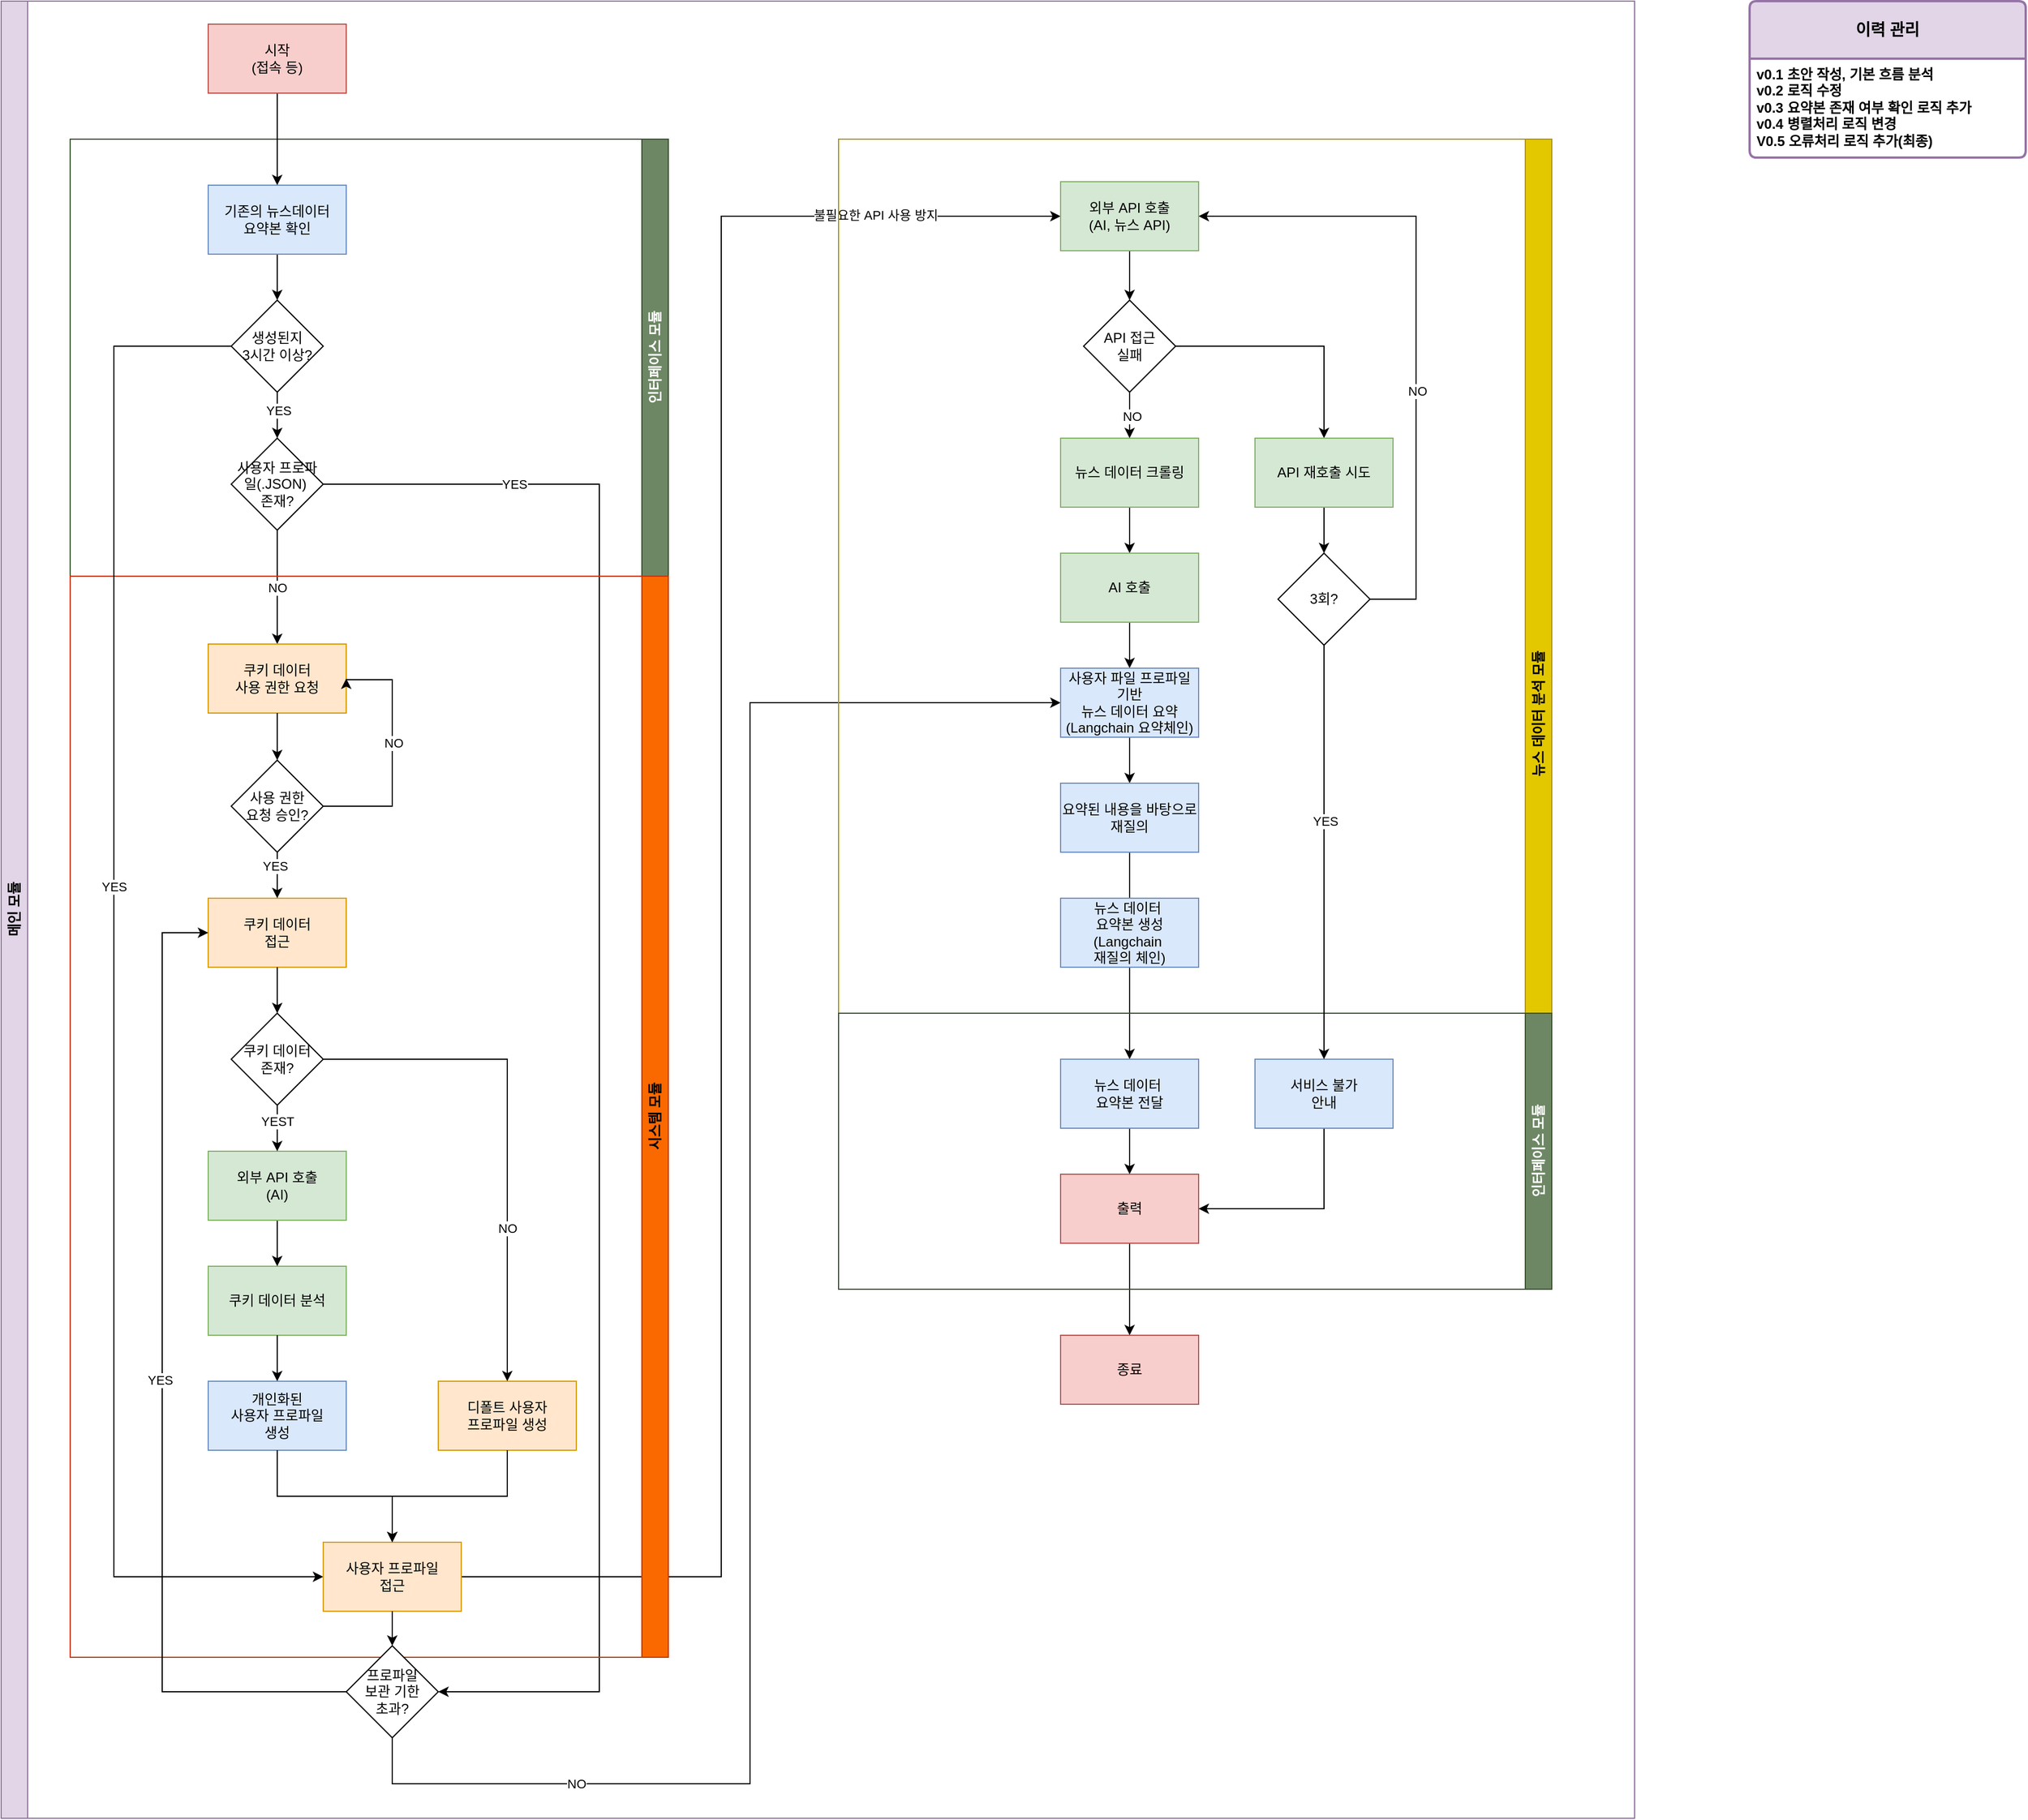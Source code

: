 <mxfile version="27.0.9">
  <diagram name="페이지-1" id="gXngIB_PRCo4_qggY9hZ">
    <mxGraphModel dx="2951" dy="1716" grid="0" gridSize="10" guides="1" tooltips="1" connect="1" arrows="1" fold="1" page="0" pageScale="1" pageWidth="827" pageHeight="1169" math="0" shadow="0">
      <root>
        <mxCell id="0" />
        <mxCell id="1" parent="0" />
        <mxCell id="3Uz1H5h-r5wd9ENJ-aza-8" style="edgeStyle=orthogonalEdgeStyle;rounded=0;orthogonalLoop=1;jettySize=auto;html=1;exitX=1;exitY=0.5;exitDx=0;exitDy=0;entryX=0;entryY=0.5;entryDx=0;entryDy=0;" parent="1" source="JsuIZHI8pPv00p21QjEl-9" target="JsuIZHI8pPv00p21QjEl-42" edge="1">
          <mxGeometry relative="1" as="geometry">
            <Array as="points">
              <mxPoint x="756" y="1450" />
              <mxPoint x="756" y="267" />
            </Array>
          </mxGeometry>
        </mxCell>
        <mxCell id="3Uz1H5h-r5wd9ENJ-aza-9" value="불필요한 API 사용 방지" style="edgeLabel;html=1;align=center;verticalAlign=middle;resizable=0;points=[];" parent="3Uz1H5h-r5wd9ENJ-aza-8" vertex="1" connectable="0">
          <mxGeometry x="0.678" y="1" relative="1" as="geometry">
            <mxPoint x="113" as="offset" />
          </mxGeometry>
        </mxCell>
        <mxCell id="JsuIZHI8pPv00p21QjEl-53" style="edgeStyle=orthogonalEdgeStyle;rounded=0;orthogonalLoop=1;jettySize=auto;html=1;exitX=0.5;exitY=1;exitDx=0;exitDy=0;entryX=0;entryY=0.5;entryDx=0;entryDy=0;" parent="1" source="JsuIZHI8pPv00p21QjEl-25" target="JsuIZHI8pPv00p21QjEl-48" edge="1">
          <mxGeometry relative="1" as="geometry">
            <Array as="points">
              <mxPoint x="470" y="1630" />
              <mxPoint x="781" y="1630" />
              <mxPoint x="781" y="690" />
            </Array>
          </mxGeometry>
        </mxCell>
        <mxCell id="JsuIZHI8pPv00p21QjEl-54" value="NO" style="edgeLabel;html=1;align=center;verticalAlign=middle;resizable=0;points=[];" parent="JsuIZHI8pPv00p21QjEl-53" vertex="1" connectable="0">
          <mxGeometry x="-0.854" y="-4" relative="1" as="geometry">
            <mxPoint x="86" y="-4" as="offset" />
          </mxGeometry>
        </mxCell>
        <mxCell id="JsuIZHI8pPv00p21QjEl-26" value="인터페이스 모듈" style="swimlane;horizontal=0;whiteSpace=wrap;html=1;direction=west;fillColor=#6d8764;strokeColor=#3A5431;fontColor=#ffffff;" parent="1" vertex="1">
          <mxGeometry x="190" y="200" width="520" height="380" as="geometry" />
        </mxCell>
        <mxCell id="JsuIZHI8pPv00p21QjEl-29" value="사용자 프로파일(.JSON)&amp;nbsp;&lt;div&gt;존재?&lt;/div&gt;" style="rhombus;whiteSpace=wrap;html=1;" parent="JsuIZHI8pPv00p21QjEl-26" vertex="1">
          <mxGeometry x="140" y="260" width="80" height="80" as="geometry" />
        </mxCell>
        <mxCell id="JsuIZHI8pPv00p21QjEl-30" style="edgeStyle=orthogonalEdgeStyle;rounded=0;orthogonalLoop=1;jettySize=auto;html=1;exitX=0.5;exitY=1;exitDx=0;exitDy=0;entryX=0.5;entryY=0;entryDx=0;entryDy=0;" parent="JsuIZHI8pPv00p21QjEl-26" source="JsuIZHI8pPv00p21QjEl-31" target="JsuIZHI8pPv00p21QjEl-34" edge="1">
          <mxGeometry relative="1" as="geometry" />
        </mxCell>
        <mxCell id="JsuIZHI8pPv00p21QjEl-31" value="기존의 뉴스데이터&lt;div&gt;요약본 확인&lt;/div&gt;" style="rounded=0;whiteSpace=wrap;html=1;fillColor=#dae8fc;strokeColor=#6c8ebf;" parent="JsuIZHI8pPv00p21QjEl-26" vertex="1">
          <mxGeometry x="120" y="40" width="120" height="60" as="geometry" />
        </mxCell>
        <mxCell id="JsuIZHI8pPv00p21QjEl-32" style="edgeStyle=orthogonalEdgeStyle;rounded=0;orthogonalLoop=1;jettySize=auto;html=1;exitX=0.5;exitY=1;exitDx=0;exitDy=0;" parent="JsuIZHI8pPv00p21QjEl-26" source="JsuIZHI8pPv00p21QjEl-34" target="JsuIZHI8pPv00p21QjEl-29" edge="1">
          <mxGeometry relative="1" as="geometry">
            <mxPoint x="190" y="270" as="targetPoint" />
          </mxGeometry>
        </mxCell>
        <mxCell id="JsuIZHI8pPv00p21QjEl-33" value="YES" style="edgeLabel;html=1;align=center;verticalAlign=middle;resizable=0;points=[];" parent="JsuIZHI8pPv00p21QjEl-32" vertex="1" connectable="0">
          <mxGeometry x="-0.188" y="1" relative="1" as="geometry">
            <mxPoint as="offset" />
          </mxGeometry>
        </mxCell>
        <mxCell id="JsuIZHI8pPv00p21QjEl-34" value="생성된지&lt;div&gt;3시간 이상?&lt;/div&gt;" style="rhombus;whiteSpace=wrap;html=1;" parent="JsuIZHI8pPv00p21QjEl-26" vertex="1">
          <mxGeometry x="140" y="140" width="80" height="80" as="geometry" />
        </mxCell>
        <mxCell id="JsuIZHI8pPv00p21QjEl-35" style="edgeStyle=orthogonalEdgeStyle;rounded=0;orthogonalLoop=1;jettySize=auto;html=1;exitX=1;exitY=0.5;exitDx=0;exitDy=0;entryX=1;entryY=0.5;entryDx=0;entryDy=0;" parent="1" source="JsuIZHI8pPv00p21QjEl-29" target="JsuIZHI8pPv00p21QjEl-25" edge="1">
          <mxGeometry relative="1" as="geometry">
            <Array as="points">
              <mxPoint x="650" y="500" />
              <mxPoint x="650" y="1550" />
            </Array>
          </mxGeometry>
        </mxCell>
        <mxCell id="JsuIZHI8pPv00p21QjEl-36" value="YES" style="edgeLabel;html=1;align=center;verticalAlign=middle;resizable=0;points=[];" parent="JsuIZHI8pPv00p21QjEl-35" vertex="1" connectable="0">
          <mxGeometry x="-0.768" y="-2" relative="1" as="geometry">
            <mxPoint y="-2" as="offset" />
          </mxGeometry>
        </mxCell>
        <mxCell id="JsuIZHI8pPv00p21QjEl-37" style="edgeStyle=orthogonalEdgeStyle;rounded=0;orthogonalLoop=1;jettySize=auto;html=1;exitX=0.5;exitY=1;exitDx=0;exitDy=0;" parent="1" source="JsuIZHI8pPv00p21QjEl-29" target="JsuIZHI8pPv00p21QjEl-2" edge="1">
          <mxGeometry relative="1" as="geometry" />
        </mxCell>
        <mxCell id="JsuIZHI8pPv00p21QjEl-38" value="NO" style="edgeLabel;html=1;align=center;verticalAlign=middle;resizable=0;points=[];" parent="JsuIZHI8pPv00p21QjEl-37" vertex="1" connectable="0">
          <mxGeometry x="-0.152" relative="1" as="geometry">
            <mxPoint y="8" as="offset" />
          </mxGeometry>
        </mxCell>
        <mxCell id="JsuIZHI8pPv00p21QjEl-65" style="edgeStyle=orthogonalEdgeStyle;rounded=0;orthogonalLoop=1;jettySize=auto;html=1;exitX=0.5;exitY=1;exitDx=0;exitDy=0;entryX=0.5;entryY=0;entryDx=0;entryDy=0;" parent="1" source="JsuIZHI8pPv00p21QjEl-52" target="JsuIZHI8pPv00p21QjEl-31" edge="1">
          <mxGeometry relative="1" as="geometry" />
        </mxCell>
        <mxCell id="JsuIZHI8pPv00p21QjEl-52" value="시작&lt;div&gt;(접속 등)&lt;/div&gt;" style="rounded=0;whiteSpace=wrap;html=1;fillColor=#f8cecc;strokeColor=#b85450;" parent="1" vertex="1">
          <mxGeometry x="310" y="100" width="120" height="60" as="geometry" />
        </mxCell>
        <mxCell id="JsuIZHI8pPv00p21QjEl-40" value="시스템 모듈" style="swimlane;horizontal=0;whiteSpace=wrap;html=1;direction=west;fillColor=#fa6800;fontColor=#000000;strokeColor=#C73500;" parent="1" vertex="1">
          <mxGeometry x="190" y="580" width="520" height="940" as="geometry" />
        </mxCell>
        <mxCell id="JsuIZHI8pPv00p21QjEl-2" value="쿠키 데이터&lt;div&gt;사용 권한 요청&lt;/div&gt;" style="rounded=0;whiteSpace=wrap;html=1;fillColor=#ffe6cc;strokeColor=#d79b00;" parent="JsuIZHI8pPv00p21QjEl-40" vertex="1">
          <mxGeometry x="120" y="59" width="120" height="60" as="geometry" />
        </mxCell>
        <mxCell id="JsuIZHI8pPv00p21QjEl-7" value="사용 권한&lt;div&gt;요청 승인?&lt;/div&gt;" style="rhombus;whiteSpace=wrap;html=1;" parent="JsuIZHI8pPv00p21QjEl-40" vertex="1">
          <mxGeometry x="140" y="160" width="80" height="80" as="geometry" />
        </mxCell>
        <mxCell id="JsuIZHI8pPv00p21QjEl-1" style="edgeStyle=orthogonalEdgeStyle;rounded=0;orthogonalLoop=1;jettySize=auto;html=1;exitX=0.5;exitY=1;exitDx=0;exitDy=0;entryX=0.5;entryY=0;entryDx=0;entryDy=0;" parent="JsuIZHI8pPv00p21QjEl-40" source="JsuIZHI8pPv00p21QjEl-2" target="JsuIZHI8pPv00p21QjEl-7" edge="1">
          <mxGeometry relative="1" as="geometry" />
        </mxCell>
        <mxCell id="JsuIZHI8pPv00p21QjEl-3" style="edgeStyle=orthogonalEdgeStyle;rounded=0;orthogonalLoop=1;jettySize=auto;html=1;exitX=1;exitY=0.5;exitDx=0;exitDy=0;entryX=1;entryY=0.5;entryDx=0;entryDy=0;" parent="JsuIZHI8pPv00p21QjEl-40" source="JsuIZHI8pPv00p21QjEl-7" target="JsuIZHI8pPv00p21QjEl-2" edge="1">
          <mxGeometry relative="1" as="geometry">
            <Array as="points">
              <mxPoint x="280" y="200" />
              <mxPoint x="280" y="90" />
              <mxPoint x="240" y="90" />
            </Array>
          </mxGeometry>
        </mxCell>
        <mxCell id="JsuIZHI8pPv00p21QjEl-4" value="NO" style="edgeLabel;html=1;align=center;verticalAlign=middle;resizable=0;points=[];" parent="JsuIZHI8pPv00p21QjEl-3" vertex="1" connectable="0">
          <mxGeometry x="0.095" y="-1" relative="1" as="geometry">
            <mxPoint as="offset" />
          </mxGeometry>
        </mxCell>
        <mxCell id="JsuIZHI8pPv00p21QjEl-11" value="쿠키 데이터&lt;div&gt;접근&lt;/div&gt;" style="rounded=0;whiteSpace=wrap;html=1;fillColor=#ffe6cc;strokeColor=#d79b00;" parent="JsuIZHI8pPv00p21QjEl-40" vertex="1">
          <mxGeometry x="120" y="280" width="120" height="60" as="geometry" />
        </mxCell>
        <mxCell id="JsuIZHI8pPv00p21QjEl-5" style="edgeStyle=orthogonalEdgeStyle;rounded=0;orthogonalLoop=1;jettySize=auto;html=1;exitX=0.5;exitY=1;exitDx=0;exitDy=0;entryX=0.5;entryY=0;entryDx=0;entryDy=0;" parent="JsuIZHI8pPv00p21QjEl-40" source="JsuIZHI8pPv00p21QjEl-7" target="JsuIZHI8pPv00p21QjEl-11" edge="1">
          <mxGeometry relative="1" as="geometry" />
        </mxCell>
        <mxCell id="JsuIZHI8pPv00p21QjEl-6" value="YES" style="edgeLabel;html=1;align=center;verticalAlign=middle;resizable=0;points=[];" parent="JsuIZHI8pPv00p21QjEl-5" vertex="1" connectable="0">
          <mxGeometry x="-0.4" y="-2" relative="1" as="geometry">
            <mxPoint as="offset" />
          </mxGeometry>
        </mxCell>
        <mxCell id="JsuIZHI8pPv00p21QjEl-16" value="쿠키 데이터&lt;div&gt;존재?&lt;/div&gt;" style="rhombus;whiteSpace=wrap;html=1;" parent="JsuIZHI8pPv00p21QjEl-40" vertex="1">
          <mxGeometry x="140" y="380" width="80" height="80" as="geometry" />
        </mxCell>
        <mxCell id="JsuIZHI8pPv00p21QjEl-10" style="edgeStyle=orthogonalEdgeStyle;rounded=0;orthogonalLoop=1;jettySize=auto;html=1;exitX=0.5;exitY=1;exitDx=0;exitDy=0;entryX=0.5;entryY=0;entryDx=0;entryDy=0;" parent="JsuIZHI8pPv00p21QjEl-40" source="JsuIZHI8pPv00p21QjEl-11" target="JsuIZHI8pPv00p21QjEl-16" edge="1">
          <mxGeometry relative="1" as="geometry" />
        </mxCell>
        <mxCell id="JsuIZHI8pPv00p21QjEl-56" value="종료" style="rounded=0;whiteSpace=wrap;html=1;fillColor=#f8cecc;strokeColor=#b85450;" parent="1" vertex="1">
          <mxGeometry x="1051" y="1240" width="120" height="60" as="geometry" />
        </mxCell>
        <mxCell id="JsuIZHI8pPv00p21QjEl-55" style="edgeStyle=orthogonalEdgeStyle;rounded=0;orthogonalLoop=1;jettySize=auto;html=1;exitX=0.5;exitY=1;exitDx=0;exitDy=0;" parent="1" source="JsuIZHI8pPv00p21QjEl-60" target="JsuIZHI8pPv00p21QjEl-56" edge="1">
          <mxGeometry relative="1" as="geometry" />
        </mxCell>
        <mxCell id="tuK9mVwaTLJAAyU5Ss8I-1" value="이력 관리" style="swimlane;childLayout=stackLayout;horizontal=1;startSize=50;horizontalStack=0;rounded=1;fontSize=14;fontStyle=1;strokeWidth=2;resizeParent=0;resizeLast=1;shadow=0;dashed=0;align=center;arcSize=4;whiteSpace=wrap;html=1;fillColor=#e1d5e7;strokeColor=#9673a6;" parent="1" vertex="1">
          <mxGeometry x="1650" y="80" width="240" height="136" as="geometry" />
        </mxCell>
        <mxCell id="tuK9mVwaTLJAAyU5Ss8I-2" value="&lt;b&gt;v0.1 초안 작성, 기본 흐름 분석&lt;br&gt;v0.2 로직 수정&lt;/b&gt;&lt;div&gt;&lt;b&gt;v0.3 요약본 존재 여부 확인 로직 추가&lt;/b&gt;&lt;/div&gt;&lt;div&gt;&lt;b&gt;v0.4 병렬처리 로직 변경&lt;/b&gt;&lt;/div&gt;&lt;div&gt;&lt;b&gt;V0.5 오류처리 로직 추가(최종)&lt;/b&gt;&lt;/div&gt;" style="align=left;strokeColor=none;fillColor=none;spacingLeft=4;spacingRight=4;fontSize=12;verticalAlign=top;resizable=0;rotatable=0;part=1;html=1;whiteSpace=wrap;" parent="tuK9mVwaTLJAAyU5Ss8I-1" vertex="1">
          <mxGeometry y="50" width="240" height="86" as="geometry" />
        </mxCell>
        <mxCell id="3Uz1H5h-r5wd9ENJ-aza-5" style="edgeStyle=orthogonalEdgeStyle;rounded=0;orthogonalLoop=1;jettySize=auto;html=1;exitX=0;exitY=0.5;exitDx=0;exitDy=0;entryX=0;entryY=0.5;entryDx=0;entryDy=0;" parent="1" source="JsuIZHI8pPv00p21QjEl-34" target="JsuIZHI8pPv00p21QjEl-9" edge="1">
          <mxGeometry relative="1" as="geometry">
            <Array as="points">
              <mxPoint x="228" y="380" />
              <mxPoint x="228" y="1450" />
            </Array>
          </mxGeometry>
        </mxCell>
        <mxCell id="3Uz1H5h-r5wd9ENJ-aza-6" value="YES" style="edgeLabel;html=1;align=center;verticalAlign=middle;resizable=0;points=[];" parent="3Uz1H5h-r5wd9ENJ-aza-5" vertex="1" connectable="0">
          <mxGeometry x="-0.156" relative="1" as="geometry">
            <mxPoint as="offset" />
          </mxGeometry>
        </mxCell>
        <mxCell id="3Uz1H5h-r5wd9ENJ-aza-36" value="메인 모듈" style="swimlane;horizontal=0;whiteSpace=wrap;html=1;fillColor=#e1d5e7;strokeColor=#9673a6;" parent="1" vertex="1">
          <mxGeometry x="130" y="80" width="1420" height="1580" as="geometry" />
        </mxCell>
        <mxCell id="JsuIZHI8pPv00p21QjEl-18" value="쿠키 데이터 분석" style="rounded=0;whiteSpace=wrap;html=1;fillColor=#d5e8d4;strokeColor=#82b366;" parent="3Uz1H5h-r5wd9ENJ-aza-36" vertex="1">
          <mxGeometry x="180" y="1100" width="120" height="60" as="geometry" />
        </mxCell>
        <mxCell id="JsuIZHI8pPv00p21QjEl-22" value="개인화된&lt;div&gt;사용자 프로파일&lt;/div&gt;&lt;div&gt;생성&lt;/div&gt;" style="rounded=0;whiteSpace=wrap;html=1;fillColor=#dae8fc;strokeColor=#6c8ebf;" parent="3Uz1H5h-r5wd9ENJ-aza-36" vertex="1">
          <mxGeometry x="180" y="1200" width="120" height="60" as="geometry" />
        </mxCell>
        <mxCell id="JsuIZHI8pPv00p21QjEl-17" style="edgeStyle=orthogonalEdgeStyle;rounded=0;orthogonalLoop=1;jettySize=auto;html=1;exitX=0.5;exitY=1;exitDx=0;exitDy=0;entryX=0.5;entryY=0;entryDx=0;entryDy=0;" parent="3Uz1H5h-r5wd9ENJ-aza-36" source="JsuIZHI8pPv00p21QjEl-18" target="JsuIZHI8pPv00p21QjEl-22" edge="1">
          <mxGeometry relative="1" as="geometry" />
        </mxCell>
        <mxCell id="JsuIZHI8pPv00p21QjEl-20" value="디폴트 사용자&lt;div&gt;프로파일 생성&lt;/div&gt;" style="rounded=0;whiteSpace=wrap;html=1;fillColor=#ffe6cc;strokeColor=#d79b00;" parent="3Uz1H5h-r5wd9ENJ-aza-36" vertex="1">
          <mxGeometry x="380" y="1200" width="120" height="60" as="geometry" />
        </mxCell>
        <mxCell id="JsuIZHI8pPv00p21QjEl-9" value="사용자 프로파일&lt;div&gt;접근&lt;/div&gt;" style="rounded=0;whiteSpace=wrap;html=1;fillColor=#ffe6cc;strokeColor=#d79b00;" parent="3Uz1H5h-r5wd9ENJ-aza-36" vertex="1">
          <mxGeometry x="280" y="1340" width="120" height="60" as="geometry" />
        </mxCell>
        <mxCell id="JsuIZHI8pPv00p21QjEl-19" style="edgeStyle=orthogonalEdgeStyle;rounded=0;orthogonalLoop=1;jettySize=auto;html=1;exitX=0.5;exitY=1;exitDx=0;exitDy=0;entryX=0.5;entryY=0;entryDx=0;entryDy=0;" parent="3Uz1H5h-r5wd9ENJ-aza-36" source="JsuIZHI8pPv00p21QjEl-20" target="JsuIZHI8pPv00p21QjEl-9" edge="1">
          <mxGeometry relative="1" as="geometry" />
        </mxCell>
        <mxCell id="JsuIZHI8pPv00p21QjEl-21" style="edgeStyle=orthogonalEdgeStyle;rounded=0;orthogonalLoop=1;jettySize=auto;html=1;exitX=0.5;exitY=1;exitDx=0;exitDy=0;" parent="3Uz1H5h-r5wd9ENJ-aza-36" source="JsuIZHI8pPv00p21QjEl-22" target="JsuIZHI8pPv00p21QjEl-9" edge="1">
          <mxGeometry relative="1" as="geometry" />
        </mxCell>
        <mxCell id="JsuIZHI8pPv00p21QjEl-25" value="프로파일&lt;div&gt;보관 기한&lt;/div&gt;&lt;div&gt;초과?&lt;/div&gt;" style="rhombus;whiteSpace=wrap;html=1;" parent="3Uz1H5h-r5wd9ENJ-aza-36" vertex="1">
          <mxGeometry x="300" y="1430" width="80" height="80" as="geometry" />
        </mxCell>
        <mxCell id="JsuIZHI8pPv00p21QjEl-8" style="edgeStyle=orthogonalEdgeStyle;rounded=0;orthogonalLoop=1;jettySize=auto;html=1;exitX=0.5;exitY=1;exitDx=0;exitDy=0;entryX=0.5;entryY=0;entryDx=0;entryDy=0;" parent="3Uz1H5h-r5wd9ENJ-aza-36" source="JsuIZHI8pPv00p21QjEl-9" target="JsuIZHI8pPv00p21QjEl-25" edge="1">
          <mxGeometry relative="1" as="geometry" />
        </mxCell>
        <mxCell id="Jm-UKIwuginXXeK8hvUq-4" style="edgeStyle=orthogonalEdgeStyle;rounded=0;orthogonalLoop=1;jettySize=auto;html=1;exitX=0.5;exitY=1;exitDx=0;exitDy=0;entryX=0.5;entryY=0;entryDx=0;entryDy=0;" edge="1" parent="3Uz1H5h-r5wd9ENJ-aza-36" source="Jm-UKIwuginXXeK8hvUq-1" target="JsuIZHI8pPv00p21QjEl-18">
          <mxGeometry relative="1" as="geometry" />
        </mxCell>
        <mxCell id="Jm-UKIwuginXXeK8hvUq-1" value="외부 API 호출&lt;div&gt;(AI)&lt;/div&gt;" style="rounded=0;whiteSpace=wrap;html=1;fillColor=#d5e8d4;strokeColor=#82b366;" vertex="1" parent="3Uz1H5h-r5wd9ENJ-aza-36">
          <mxGeometry x="180" y="1000" width="120" height="60" as="geometry" />
        </mxCell>
        <mxCell id="JsuIZHI8pPv00p21QjEl-39" value="뉴스 데이터 분석 모듈" style="swimlane;horizontal=0;whiteSpace=wrap;html=1;direction=west;fillColor=#e3c800;fontColor=#000000;strokeColor=#B09500;" parent="1" vertex="1">
          <mxGeometry x="858" y="200" width="620" height="1000" as="geometry" />
        </mxCell>
        <mxCell id="3Uz1H5h-r5wd9ENJ-aza-12" style="edgeStyle=orthogonalEdgeStyle;rounded=0;orthogonalLoop=1;jettySize=auto;html=1;exitX=0.5;exitY=1;exitDx=0;exitDy=0;entryX=0.5;entryY=0;entryDx=0;entryDy=0;" parent="JsuIZHI8pPv00p21QjEl-39" source="JsuIZHI8pPv00p21QjEl-42" target="3Uz1H5h-r5wd9ENJ-aza-11" edge="1">
          <mxGeometry relative="1" as="geometry" />
        </mxCell>
        <mxCell id="JsuIZHI8pPv00p21QjEl-42" value="외부 API 호출&lt;div&gt;(AI, 뉴스 API)&lt;/div&gt;" style="rounded=0;whiteSpace=wrap;html=1;fillColor=#d5e8d4;strokeColor=#82b366;" parent="JsuIZHI8pPv00p21QjEl-39" vertex="1">
          <mxGeometry x="193" y="37" width="120" height="60" as="geometry" />
        </mxCell>
        <mxCell id="JsuIZHI8pPv00p21QjEl-43" style="edgeStyle=orthogonalEdgeStyle;rounded=0;orthogonalLoop=1;jettySize=auto;html=1;exitX=0.5;exitY=1;exitDx=0;exitDy=0;" parent="JsuIZHI8pPv00p21QjEl-39" source="JsuIZHI8pPv00p21QjEl-44" target="JsuIZHI8pPv00p21QjEl-46" edge="1">
          <mxGeometry relative="1" as="geometry" />
        </mxCell>
        <mxCell id="JsuIZHI8pPv00p21QjEl-44" value="뉴스 데이터 크롤링" style="rounded=0;whiteSpace=wrap;html=1;fillColor=#d5e8d4;strokeColor=#82b366;" parent="JsuIZHI8pPv00p21QjEl-39" vertex="1">
          <mxGeometry x="193" y="260" width="120" height="60" as="geometry" />
        </mxCell>
        <mxCell id="JsuIZHI8pPv00p21QjEl-45" style="edgeStyle=orthogonalEdgeStyle;rounded=0;orthogonalLoop=1;jettySize=auto;html=1;exitX=0.5;exitY=1;exitDx=0;exitDy=0;entryX=0.5;entryY=0;entryDx=0;entryDy=0;" parent="JsuIZHI8pPv00p21QjEl-39" source="JsuIZHI8pPv00p21QjEl-46" target="JsuIZHI8pPv00p21QjEl-48" edge="1">
          <mxGeometry relative="1" as="geometry" />
        </mxCell>
        <mxCell id="JsuIZHI8pPv00p21QjEl-46" value="AI 호출" style="rounded=0;whiteSpace=wrap;html=1;fillColor=#d5e8d4;strokeColor=#82b366;" parent="JsuIZHI8pPv00p21QjEl-39" vertex="1">
          <mxGeometry x="193" y="360" width="120" height="60" as="geometry" />
        </mxCell>
        <mxCell id="JsuIZHI8pPv00p21QjEl-47" style="edgeStyle=orthogonalEdgeStyle;rounded=0;orthogonalLoop=1;jettySize=auto;html=1;exitX=0.5;exitY=1;exitDx=0;exitDy=0;entryX=0.5;entryY=0;entryDx=0;entryDy=0;" parent="JsuIZHI8pPv00p21QjEl-39" source="JsuIZHI8pPv00p21QjEl-48" target="JsuIZHI8pPv00p21QjEl-50" edge="1">
          <mxGeometry relative="1" as="geometry" />
        </mxCell>
        <mxCell id="JsuIZHI8pPv00p21QjEl-48" value="사용자 파일 프로파일 기반&lt;div&gt;뉴스 데이터 요약&lt;/div&gt;&lt;div&gt;(Langchain 요약체인)&lt;/div&gt;" style="rounded=0;whiteSpace=wrap;html=1;fillColor=#dae8fc;strokeColor=#6c8ebf;" parent="JsuIZHI8pPv00p21QjEl-39" vertex="1">
          <mxGeometry x="193" y="460" width="120" height="60" as="geometry" />
        </mxCell>
        <mxCell id="JsuIZHI8pPv00p21QjEl-49" style="edgeStyle=orthogonalEdgeStyle;rounded=0;orthogonalLoop=1;jettySize=auto;html=1;exitX=0.5;exitY=1;exitDx=0;exitDy=0;entryX=0.5;entryY=0;entryDx=0;entryDy=0;" parent="JsuIZHI8pPv00p21QjEl-39" source="JsuIZHI8pPv00p21QjEl-50" edge="1">
          <mxGeometry relative="1" as="geometry">
            <mxPoint x="253" y="715" as="targetPoint" />
          </mxGeometry>
        </mxCell>
        <mxCell id="JsuIZHI8pPv00p21QjEl-50" value="요약된 내용을 바탕으로&lt;div&gt;재질의&lt;/div&gt;" style="rounded=0;whiteSpace=wrap;html=1;fillColor=#dae8fc;strokeColor=#6c8ebf;" parent="JsuIZHI8pPv00p21QjEl-39" vertex="1">
          <mxGeometry x="193" y="560" width="120" height="60" as="geometry" />
        </mxCell>
        <mxCell id="JsuIZHI8pPv00p21QjEl-64" style="edgeStyle=orthogonalEdgeStyle;rounded=0;orthogonalLoop=1;jettySize=auto;html=1;exitX=0.5;exitY=1;exitDx=0;exitDy=0;entryX=0.5;entryY=0;entryDx=0;entryDy=0;" parent="JsuIZHI8pPv00p21QjEl-39" source="JsuIZHI8pPv00p21QjEl-51" target="JsuIZHI8pPv00p21QjEl-59" edge="1">
          <mxGeometry relative="1" as="geometry" />
        </mxCell>
        <mxCell id="JsuIZHI8pPv00p21QjEl-51" value="뉴스 데이터&amp;nbsp;&lt;div&gt;요약본 생성&lt;/div&gt;&lt;div&gt;(Langchain&amp;nbsp;&lt;/div&gt;&lt;div&gt;재질의 체인)&lt;/div&gt;" style="rounded=0;whiteSpace=wrap;html=1;fillColor=#dae8fc;strokeColor=#6c8ebf;" parent="JsuIZHI8pPv00p21QjEl-39" vertex="1">
          <mxGeometry x="193" y="660" width="120" height="60" as="geometry" />
        </mxCell>
        <mxCell id="JsuIZHI8pPv00p21QjEl-57" value="인터페이스 모듈" style="swimlane;horizontal=0;whiteSpace=wrap;html=1;direction=west;fillColor=#6d8764;fontColor=#ffffff;strokeColor=#3A5431;startSize=23;" parent="JsuIZHI8pPv00p21QjEl-39" vertex="1">
          <mxGeometry y="760" width="620" height="240" as="geometry" />
        </mxCell>
        <mxCell id="JsuIZHI8pPv00p21QjEl-58" style="edgeStyle=orthogonalEdgeStyle;rounded=0;orthogonalLoop=1;jettySize=auto;html=1;exitX=0.5;exitY=1;exitDx=0;exitDy=0;entryX=0.5;entryY=0;entryDx=0;entryDy=0;" parent="JsuIZHI8pPv00p21QjEl-57" source="JsuIZHI8pPv00p21QjEl-59" target="JsuIZHI8pPv00p21QjEl-60" edge="1">
          <mxGeometry relative="1" as="geometry" />
        </mxCell>
        <mxCell id="JsuIZHI8pPv00p21QjEl-59" value="뉴스 데이터&amp;nbsp;&lt;div&gt;요약본 전달&lt;/div&gt;" style="rounded=0;whiteSpace=wrap;html=1;fillColor=#dae8fc;strokeColor=#6c8ebf;" parent="JsuIZHI8pPv00p21QjEl-57" vertex="1">
          <mxGeometry x="193" y="40" width="120" height="60" as="geometry" />
        </mxCell>
        <mxCell id="JsuIZHI8pPv00p21QjEl-60" value="출력" style="rounded=0;whiteSpace=wrap;html=1;fillColor=#f8cecc;strokeColor=#b85450;" parent="JsuIZHI8pPv00p21QjEl-57" vertex="1">
          <mxGeometry x="193" y="140" width="120" height="60" as="geometry" />
        </mxCell>
        <mxCell id="3Uz1H5h-r5wd9ENJ-aza-47" style="edgeStyle=orthogonalEdgeStyle;rounded=0;orthogonalLoop=1;jettySize=auto;html=1;exitX=0.5;exitY=1;exitDx=0;exitDy=0;entryX=1;entryY=0.5;entryDx=0;entryDy=0;" parent="JsuIZHI8pPv00p21QjEl-57" source="3Uz1H5h-r5wd9ENJ-aza-42" target="JsuIZHI8pPv00p21QjEl-60" edge="1">
          <mxGeometry relative="1" as="geometry" />
        </mxCell>
        <mxCell id="3Uz1H5h-r5wd9ENJ-aza-42" value="서비스 불가&lt;div&gt;안내&lt;/div&gt;" style="rounded=0;whiteSpace=wrap;html=1;fillColor=#dae8fc;strokeColor=#6c8ebf;" parent="JsuIZHI8pPv00p21QjEl-57" vertex="1">
          <mxGeometry x="362" y="40" width="120" height="60" as="geometry" />
        </mxCell>
        <mxCell id="3Uz1H5h-r5wd9ENJ-aza-13" style="edgeStyle=orthogonalEdgeStyle;rounded=0;orthogonalLoop=1;jettySize=auto;html=1;exitX=0.5;exitY=1;exitDx=0;exitDy=0;entryX=0.5;entryY=0;entryDx=0;entryDy=0;" parent="JsuIZHI8pPv00p21QjEl-39" source="3Uz1H5h-r5wd9ENJ-aza-11" target="JsuIZHI8pPv00p21QjEl-44" edge="1">
          <mxGeometry relative="1" as="geometry" />
        </mxCell>
        <mxCell id="3Uz1H5h-r5wd9ENJ-aza-14" value="NO" style="edgeLabel;html=1;align=center;verticalAlign=middle;resizable=0;points=[];" parent="3Uz1H5h-r5wd9ENJ-aza-13" vertex="1" connectable="0">
          <mxGeometry x="0.014" y="2" relative="1" as="geometry">
            <mxPoint as="offset" />
          </mxGeometry>
        </mxCell>
        <mxCell id="3Uz1H5h-r5wd9ENJ-aza-39" style="edgeStyle=orthogonalEdgeStyle;rounded=0;orthogonalLoop=1;jettySize=auto;html=1;exitX=1;exitY=0.5;exitDx=0;exitDy=0;entryX=0.5;entryY=0;entryDx=0;entryDy=0;" parent="JsuIZHI8pPv00p21QjEl-39" source="3Uz1H5h-r5wd9ENJ-aza-11" target="3Uz1H5h-r5wd9ENJ-aza-37" edge="1">
          <mxGeometry relative="1" as="geometry" />
        </mxCell>
        <mxCell id="3Uz1H5h-r5wd9ENJ-aza-11" value="API 접근&lt;div&gt;실패&lt;/div&gt;" style="rhombus;whiteSpace=wrap;html=1;" parent="JsuIZHI8pPv00p21QjEl-39" vertex="1">
          <mxGeometry x="213" y="140" width="80" height="80" as="geometry" />
        </mxCell>
        <mxCell id="3Uz1H5h-r5wd9ENJ-aza-41" style="edgeStyle=orthogonalEdgeStyle;rounded=0;orthogonalLoop=1;jettySize=auto;html=1;exitX=0.5;exitY=1;exitDx=0;exitDy=0;entryX=0.5;entryY=0;entryDx=0;entryDy=0;" parent="JsuIZHI8pPv00p21QjEl-39" source="3Uz1H5h-r5wd9ENJ-aza-37" target="3Uz1H5h-r5wd9ENJ-aza-40" edge="1">
          <mxGeometry relative="1" as="geometry" />
        </mxCell>
        <mxCell id="3Uz1H5h-r5wd9ENJ-aza-37" value="API 재호출 시도" style="rounded=0;whiteSpace=wrap;html=1;fillColor=#d5e8d4;strokeColor=#82b366;" parent="JsuIZHI8pPv00p21QjEl-39" vertex="1">
          <mxGeometry x="362" y="260" width="120" height="60" as="geometry" />
        </mxCell>
        <mxCell id="3Uz1H5h-r5wd9ENJ-aza-43" style="edgeStyle=orthogonalEdgeStyle;rounded=0;orthogonalLoop=1;jettySize=auto;html=1;exitX=0.5;exitY=1;exitDx=0;exitDy=0;" parent="JsuIZHI8pPv00p21QjEl-39" source="3Uz1H5h-r5wd9ENJ-aza-40" target="3Uz1H5h-r5wd9ENJ-aza-42" edge="1">
          <mxGeometry relative="1" as="geometry" />
        </mxCell>
        <mxCell id="3Uz1H5h-r5wd9ENJ-aza-44" value="YES" style="edgeLabel;html=1;align=center;verticalAlign=middle;resizable=0;points=[];" parent="3Uz1H5h-r5wd9ENJ-aza-43" vertex="1" connectable="0">
          <mxGeometry x="-0.154" y="1" relative="1" as="geometry">
            <mxPoint as="offset" />
          </mxGeometry>
        </mxCell>
        <mxCell id="3Uz1H5h-r5wd9ENJ-aza-45" style="edgeStyle=orthogonalEdgeStyle;rounded=0;orthogonalLoop=1;jettySize=auto;html=1;exitX=1;exitY=0.5;exitDx=0;exitDy=0;entryX=1;entryY=0.5;entryDx=0;entryDy=0;" parent="JsuIZHI8pPv00p21QjEl-39" source="3Uz1H5h-r5wd9ENJ-aza-40" target="JsuIZHI8pPv00p21QjEl-42" edge="1">
          <mxGeometry relative="1" as="geometry">
            <Array as="points">
              <mxPoint x="502" y="400" />
              <mxPoint x="502" y="67" />
            </Array>
          </mxGeometry>
        </mxCell>
        <mxCell id="3Uz1H5h-r5wd9ENJ-aza-46" value="NO" style="edgeLabel;html=1;align=center;verticalAlign=middle;resizable=0;points=[];" parent="3Uz1H5h-r5wd9ENJ-aza-45" vertex="1" connectable="0">
          <mxGeometry x="-0.211" y="-1" relative="1" as="geometry">
            <mxPoint as="offset" />
          </mxGeometry>
        </mxCell>
        <mxCell id="3Uz1H5h-r5wd9ENJ-aza-40" value="3회?" style="rhombus;whiteSpace=wrap;html=1;" parent="JsuIZHI8pPv00p21QjEl-39" vertex="1">
          <mxGeometry x="382" y="360" width="80" height="80" as="geometry" />
        </mxCell>
        <mxCell id="JsuIZHI8pPv00p21QjEl-14" style="edgeStyle=orthogonalEdgeStyle;rounded=0;orthogonalLoop=1;jettySize=auto;html=1;exitX=1;exitY=0.5;exitDx=0;exitDy=0;" parent="1" source="JsuIZHI8pPv00p21QjEl-16" target="JsuIZHI8pPv00p21QjEl-20" edge="1">
          <mxGeometry relative="1" as="geometry" />
        </mxCell>
        <mxCell id="JsuIZHI8pPv00p21QjEl-15" value="NO" style="edgeLabel;html=1;align=center;verticalAlign=middle;resizable=0;points=[];" parent="JsuIZHI8pPv00p21QjEl-14" vertex="1" connectable="0">
          <mxGeometry x="0.742" y="2" relative="1" as="geometry">
            <mxPoint x="-2" y="-76" as="offset" />
          </mxGeometry>
        </mxCell>
        <mxCell id="JsuIZHI8pPv00p21QjEl-23" style="edgeStyle=orthogonalEdgeStyle;rounded=0;orthogonalLoop=1;jettySize=auto;html=1;exitX=0;exitY=0.5;exitDx=0;exitDy=0;entryX=0;entryY=0.5;entryDx=0;entryDy=0;" parent="1" source="JsuIZHI8pPv00p21QjEl-25" target="JsuIZHI8pPv00p21QjEl-11" edge="1">
          <mxGeometry relative="1" as="geometry">
            <Array as="points">
              <mxPoint x="270" y="1550" />
              <mxPoint x="270" y="890" />
            </Array>
          </mxGeometry>
        </mxCell>
        <mxCell id="JsuIZHI8pPv00p21QjEl-24" value="YES" style="edgeLabel;html=1;align=center;verticalAlign=middle;resizable=0;points=[];" parent="JsuIZHI8pPv00p21QjEl-23" vertex="1" connectable="0">
          <mxGeometry x="0.003" y="2" relative="1" as="geometry">
            <mxPoint as="offset" />
          </mxGeometry>
        </mxCell>
        <mxCell id="Jm-UKIwuginXXeK8hvUq-2" style="edgeStyle=orthogonalEdgeStyle;rounded=0;orthogonalLoop=1;jettySize=auto;html=1;exitX=0.5;exitY=1;exitDx=0;exitDy=0;entryX=0.5;entryY=0;entryDx=0;entryDy=0;" edge="1" parent="1" source="JsuIZHI8pPv00p21QjEl-16" target="Jm-UKIwuginXXeK8hvUq-1">
          <mxGeometry relative="1" as="geometry" />
        </mxCell>
        <mxCell id="Jm-UKIwuginXXeK8hvUq-3" value="YEST" style="edgeLabel;html=1;align=center;verticalAlign=middle;resizable=0;points=[];" vertex="1" connectable="0" parent="Jm-UKIwuginXXeK8hvUq-2">
          <mxGeometry x="-0.297" relative="1" as="geometry">
            <mxPoint as="offset" />
          </mxGeometry>
        </mxCell>
      </root>
    </mxGraphModel>
  </diagram>
</mxfile>
